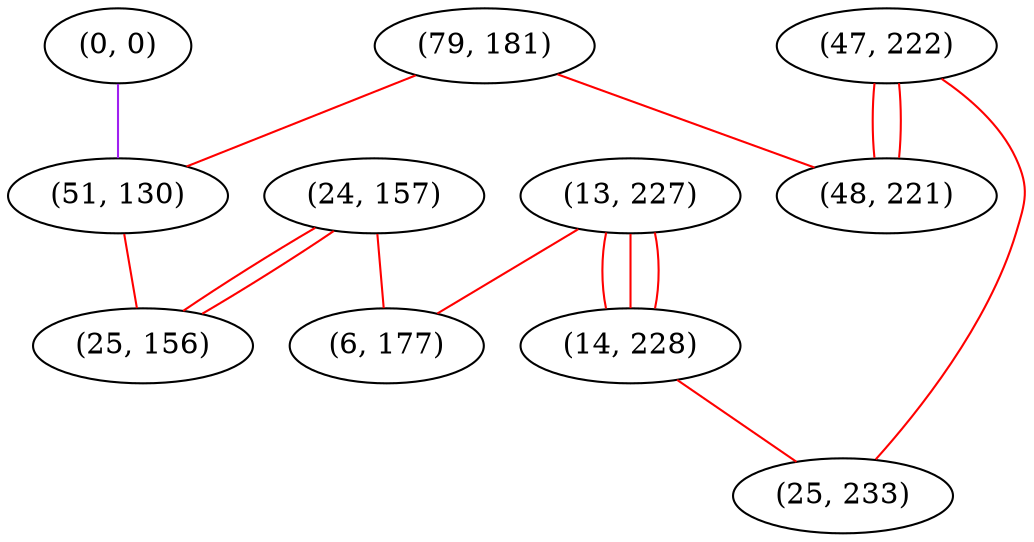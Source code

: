 graph "" {
"(0, 0)";
"(24, 157)";
"(13, 227)";
"(14, 228)";
"(47, 222)";
"(79, 181)";
"(48, 221)";
"(51, 130)";
"(6, 177)";
"(25, 233)";
"(25, 156)";
"(0, 0)" -- "(51, 130)"  [color=purple, key=0, weight=4];
"(24, 157)" -- "(6, 177)"  [color=red, key=0, weight=1];
"(24, 157)" -- "(25, 156)"  [color=red, key=0, weight=1];
"(24, 157)" -- "(25, 156)"  [color=red, key=1, weight=1];
"(13, 227)" -- "(14, 228)"  [color=red, key=0, weight=1];
"(13, 227)" -- "(14, 228)"  [color=red, key=1, weight=1];
"(13, 227)" -- "(14, 228)"  [color=red, key=2, weight=1];
"(13, 227)" -- "(6, 177)"  [color=red, key=0, weight=1];
"(14, 228)" -- "(25, 233)"  [color=red, key=0, weight=1];
"(47, 222)" -- "(48, 221)"  [color=red, key=0, weight=1];
"(47, 222)" -- "(48, 221)"  [color=red, key=1, weight=1];
"(47, 222)" -- "(25, 233)"  [color=red, key=0, weight=1];
"(79, 181)" -- "(51, 130)"  [color=red, key=0, weight=1];
"(79, 181)" -- "(48, 221)"  [color=red, key=0, weight=1];
"(51, 130)" -- "(25, 156)"  [color=red, key=0, weight=1];
}
